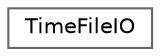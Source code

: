 digraph "クラス階層図"
{
 // LATEX_PDF_SIZE
  bgcolor="transparent";
  edge [fontname=Helvetica,fontsize=10,labelfontname=Helvetica,labelfontsize=10];
  node [fontname=Helvetica,fontsize=10,shape=box,height=0.2,width=0.4];
  rankdir="LR";
  Node0 [id="Node000000",label="TimeFileIO",height=0.2,width=0.4,color="grey40", fillcolor="white", style="filled",URL="$class_time_file_i_o.html",tooltip=" "];
}
